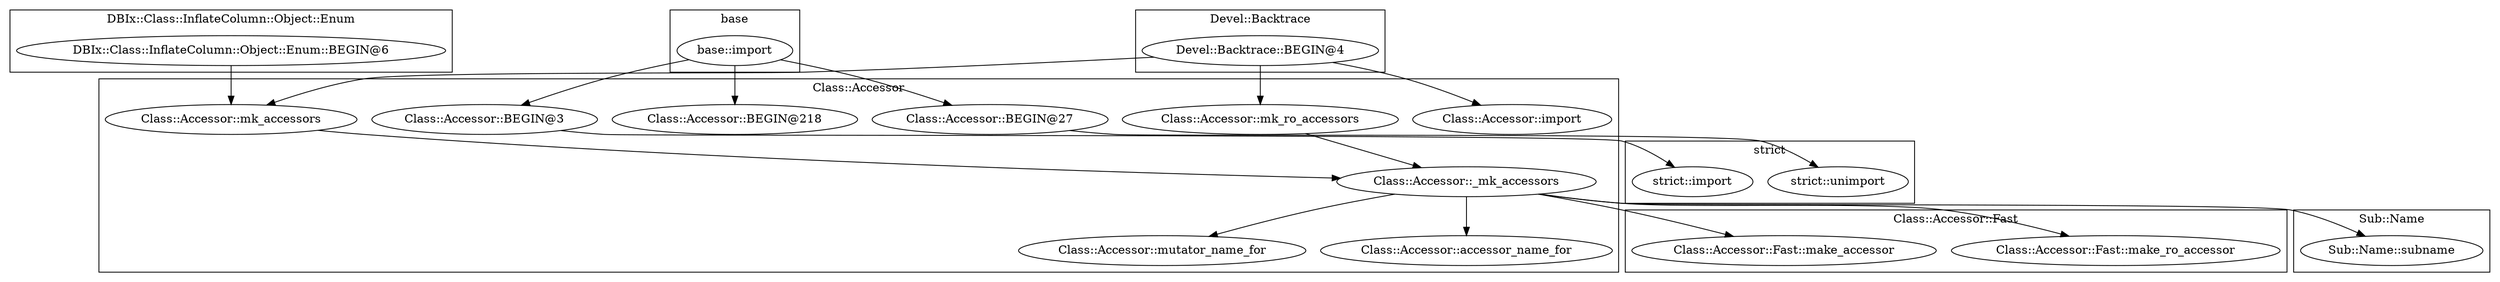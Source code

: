 digraph {
graph [overlap=false]
subgraph cluster_DBIx_Class_InflateColumn_Object_Enum {
	label="DBIx::Class::InflateColumn::Object::Enum";
	"DBIx::Class::InflateColumn::Object::Enum::BEGIN@6";
}
subgraph cluster_Class_Accessor_Fast {
	label="Class::Accessor::Fast";
	"Class::Accessor::Fast::make_ro_accessor";
	"Class::Accessor::Fast::make_accessor";
}
subgraph cluster_base {
	label="base";
	"base::import";
}
subgraph cluster_Sub_Name {
	label="Sub::Name";
	"Sub::Name::subname";
}
subgraph cluster_strict {
	label="strict";
	"strict::import";
	"strict::unimport";
}
subgraph cluster_Class_Accessor {
	label="Class::Accessor";
	"Class::Accessor::BEGIN@27";
	"Class::Accessor::BEGIN@218";
	"Class::Accessor::mk_accessors";
	"Class::Accessor::mutator_name_for";
	"Class::Accessor::BEGIN@3";
	"Class::Accessor::accessor_name_for";
	"Class::Accessor::mk_ro_accessors";
	"Class::Accessor::import";
	"Class::Accessor::_mk_accessors";
}
subgraph cluster_Devel_Backtrace {
	label="Devel::Backtrace";
	"Devel::Backtrace::BEGIN@4";
}
"base::import" -> "Class::Accessor::BEGIN@3";
"Devel::Backtrace::BEGIN@4" -> "Class::Accessor::import";
"Class::Accessor::BEGIN@27" -> "strict::unimport";
"Class::Accessor::_mk_accessors" -> "Class::Accessor::Fast::make_ro_accessor";
"Class::Accessor::BEGIN@3" -> "strict::import";
"base::import" -> "Class::Accessor::BEGIN@218";
"Class::Accessor::_mk_accessors" -> "Class::Accessor::Fast::make_accessor";
"DBIx::Class::InflateColumn::Object::Enum::BEGIN@6" -> "Class::Accessor::mk_accessors";
"Devel::Backtrace::BEGIN@4" -> "Class::Accessor::mk_accessors";
"Class::Accessor::_mk_accessors" -> "Sub::Name::subname";
"base::import" -> "Class::Accessor::BEGIN@27";
"Class::Accessor::_mk_accessors" -> "Class::Accessor::mutator_name_for";
"Devel::Backtrace::BEGIN@4" -> "Class::Accessor::mk_ro_accessors";
"Class::Accessor::_mk_accessors" -> "Class::Accessor::accessor_name_for";
"Class::Accessor::mk_accessors" -> "Class::Accessor::_mk_accessors";
"Class::Accessor::mk_ro_accessors" -> "Class::Accessor::_mk_accessors";
}
